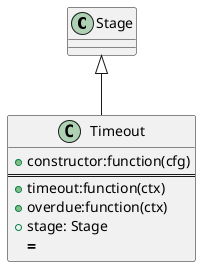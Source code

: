 @startuml

	Class Stage
	Class Timeout {
		+constructor:function(cfg)
===
		+timeout:function(ctx)
		+overdue:function(ctx)
		+stage: Stage
===		
	}

 	Stage <|-- Timeout

@enduml